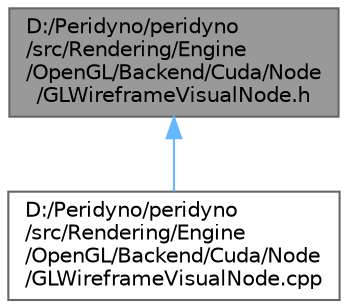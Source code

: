 digraph "D:/Peridyno/peridyno/src/Rendering/Engine/OpenGL/Backend/Cuda/Node/GLWireframeVisualNode.h"
{
 // LATEX_PDF_SIZE
  bgcolor="transparent";
  edge [fontname=Helvetica,fontsize=10,labelfontname=Helvetica,labelfontsize=10];
  node [fontname=Helvetica,fontsize=10,shape=box,height=0.2,width=0.4];
  Node1 [id="Node000001",label="D:/Peridyno/peridyno\l/src/Rendering/Engine\l/OpenGL/Backend/Cuda/Node\l/GLWireframeVisualNode.h",height=0.2,width=0.4,color="gray40", fillcolor="grey60", style="filled", fontcolor="black",tooltip=" "];
  Node1 -> Node2 [id="edge1_Node000001_Node000002",dir="back",color="steelblue1",style="solid",tooltip=" "];
  Node2 [id="Node000002",label="D:/Peridyno/peridyno\l/src/Rendering/Engine\l/OpenGL/Backend/Cuda/Node\l/GLWireframeVisualNode.cpp",height=0.2,width=0.4,color="grey40", fillcolor="white", style="filled",URL="$_g_l_wireframe_visual_node_8cpp.html",tooltip=" "];
}
